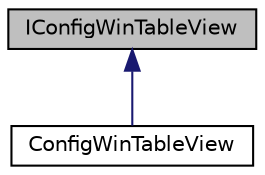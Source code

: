 digraph "IConfigWinTableView"
{
  edge [fontname="Helvetica",fontsize="10",labelfontname="Helvetica",labelfontsize="10"];
  node [fontname="Helvetica",fontsize="10",shape=record];
  Node0 [label="IConfigWinTableView",height=0.2,width=0.4,color="black", fillcolor="grey75", style="filled", fontcolor="black"];
  Node0 -> Node1 [dir="back",color="midnightblue",fontsize="10",style="solid",fontname="Helvetica"];
  Node1 [label="ConfigWinTableView",height=0.2,width=0.4,color="black", fillcolor="white", style="filled",URL="$classConfigWinTableView.html",tooltip="A list of commands. "];
}
